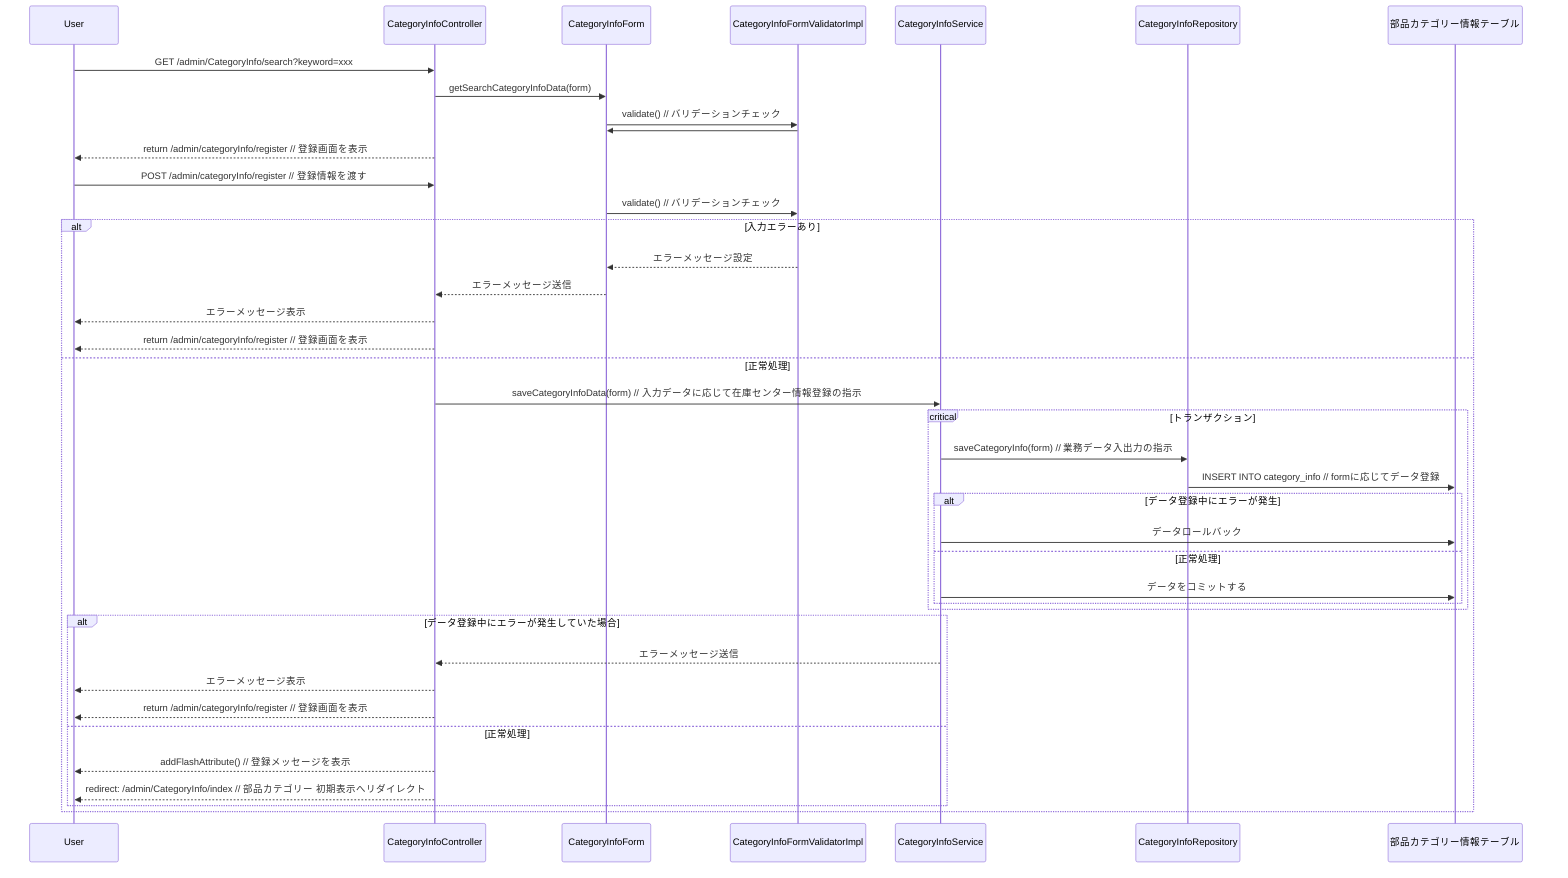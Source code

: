 sequenceDiagram
    participant User
    participant Controller as CategoryInfoController
    participant Form as CategoryInfoForm
    participant Validator as CategoryInfoFormValidatorImpl
    participant Service as CategoryInfoService
    participant Repository as CategoryInfoRepository
    participant DB as 部品カテゴリー情報テーブル

    User->>Controller: GET /admin/CategoryInfo/search?keyword=xxx
    Controller->>Form: getSearchCategoryInfoData(form)
    Form->>Validator: validate() // バリデーションチェック
    %% Form<<-Validator:
    Validator->>Form:
    Controller-->>User: return /admin/categoryInfo/register // 登録画面を表示

    User->>Controller: POST /admin/categoryInfo/register // 登録情報を渡す
    Form->>Validator: validate() // バリデーションチェック

    alt 入力エラーあり
        Validator-->>Form: エラーメッセージ設定
        Form-->>Controller: エラーメッセージ送信
        Controller-->>User: エラーメッセージ表示
        Controller-->>User: return /admin/categoryInfo/register // 登録画面を表示
    else 正常処理
        Controller->>Service: saveCategoryInfoData(form) // 入力データに応じて在庫センター情報登録の指示
        
        critical トランザクション
            Service->>Repository: saveCategoryInfo(form) // 業務データ入出力の指示
            Repository->>DB: INSERT INTO category_info // formに応じてデータ登録

            alt データ登録中にエラーが発生
                Service->>DB: データロールバック
            else 正常処理
                Service->>DB: データをコミットする
            end
        end

        alt データ登録中にエラーが発生していた場合
            Service-->>Controller: エラーメッセージ送信
            Controller-->>User: エラーメッセージ表示
            Controller-->>User: return /admin/categoryInfo/register // 登録画面を表示
        else 正常処理
            Controller-->>User: addFlashAttribute() // 登録メッセージを表示
            Controller-->>User: redirect: /admin/CategoryInfo/index // 部品カテゴリー 初期表示へリダイレクト
        end
    end